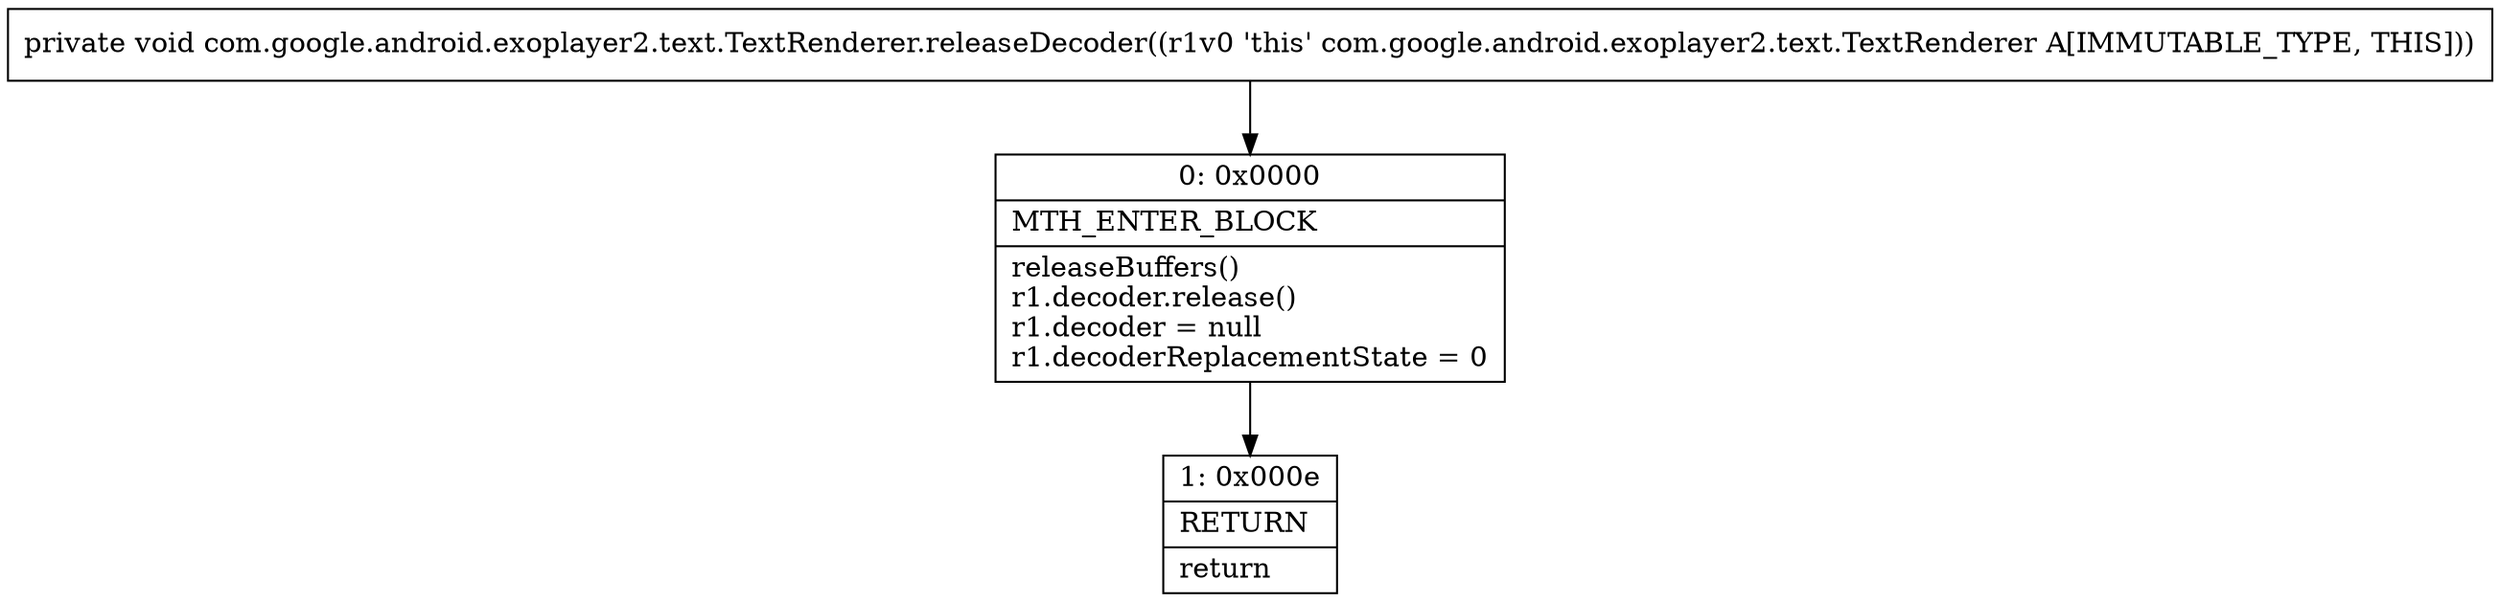digraph "CFG forcom.google.android.exoplayer2.text.TextRenderer.releaseDecoder()V" {
Node_0 [shape=record,label="{0\:\ 0x0000|MTH_ENTER_BLOCK\l|releaseBuffers()\lr1.decoder.release()\lr1.decoder = null\lr1.decoderReplacementState = 0\l}"];
Node_1 [shape=record,label="{1\:\ 0x000e|RETURN\l|return\l}"];
MethodNode[shape=record,label="{private void com.google.android.exoplayer2.text.TextRenderer.releaseDecoder((r1v0 'this' com.google.android.exoplayer2.text.TextRenderer A[IMMUTABLE_TYPE, THIS])) }"];
MethodNode -> Node_0;
Node_0 -> Node_1;
}

